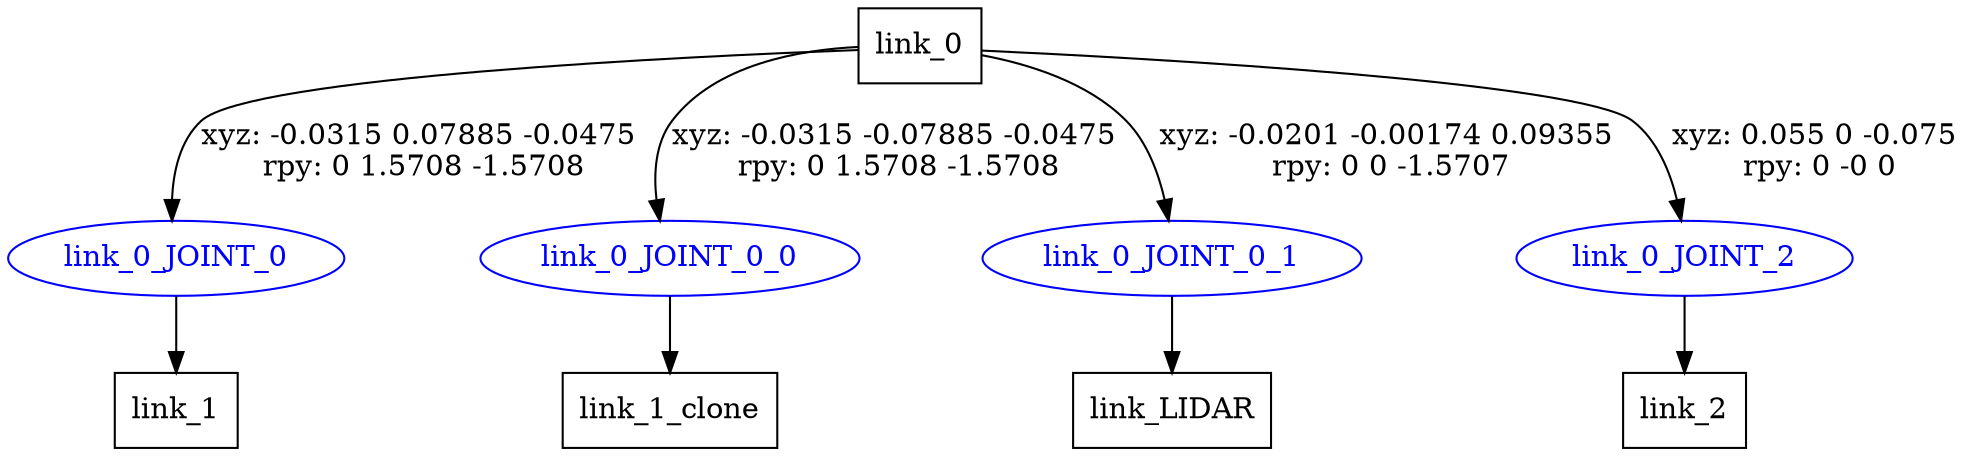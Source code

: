 digraph G {
node [shape=box];
"link_0" [label="link_0"];
"link_1" [label="link_1"];
"link_1_clone" [label="link_1_clone"];
"link_LIDAR" [label="link_LIDAR"];
"link_2" [label="link_2"];
node [shape=ellipse, color=blue, fontcolor=blue];
"link_0" -> "link_0_JOINT_0" [label="xyz: -0.0315 0.07885 -0.0475 \nrpy: 0 1.5708 -1.5708"]
"link_0_JOINT_0" -> "link_1"
"link_0" -> "link_0_JOINT_0_0" [label="xyz: -0.0315 -0.07885 -0.0475 \nrpy: 0 1.5708 -1.5708"]
"link_0_JOINT_0_0" -> "link_1_clone"
"link_0" -> "link_0_JOINT_0_1" [label="xyz: -0.0201 -0.00174 0.09355 \nrpy: 0 0 -1.5707"]
"link_0_JOINT_0_1" -> "link_LIDAR"
"link_0" -> "link_0_JOINT_2" [label="xyz: 0.055 0 -0.075 \nrpy: 0 -0 0"]
"link_0_JOINT_2" -> "link_2"
}
